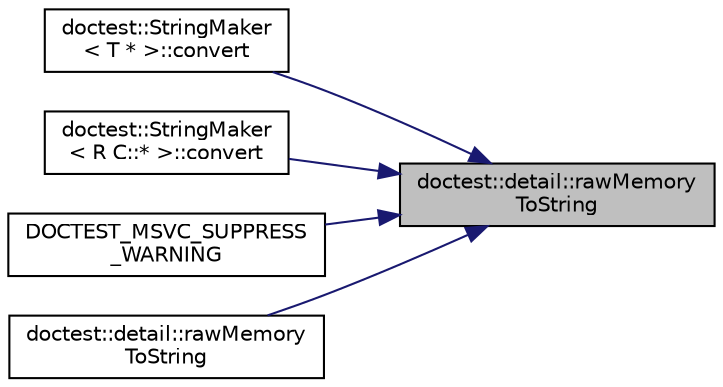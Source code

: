 digraph "doctest::detail::rawMemoryToString"
{
 // LATEX_PDF_SIZE
  edge [fontname="Helvetica",fontsize="10",labelfontname="Helvetica",labelfontsize="10"];
  node [fontname="Helvetica",fontsize="10",shape=record];
  rankdir="RL";
  Node1 [label="doctest::detail::rawMemory\lToString",height=0.2,width=0.4,color="black", fillcolor="grey75", style="filled", fontcolor="black",tooltip=" "];
  Node1 -> Node2 [dir="back",color="midnightblue",fontsize="10",style="solid"];
  Node2 [label="doctest::StringMaker\l\< T * \>::convert",height=0.2,width=0.4,color="black", fillcolor="white", style="filled",URL="$structdoctest_1_1_string_maker_3_01_t_01_5_01_4.html#a79dfd2e72f48a1d9941b924d6ac23104",tooltip=" "];
  Node1 -> Node3 [dir="back",color="midnightblue",fontsize="10",style="solid"];
  Node3 [label="doctest::StringMaker\l\< R C::* \>::convert",height=0.2,width=0.4,color="black", fillcolor="white", style="filled",URL="$structdoctest_1_1_string_maker_3_01_r_01_c_1_1_5_01_4.html#a06144903aacd73ed31c2fb043be8abb0",tooltip=" "];
  Node1 -> Node4 [dir="back",color="midnightblue",fontsize="10",style="solid"];
  Node4 [label="DOCTEST_MSVC_SUPPRESS\l_WARNING",height=0.2,width=0.4,color="black", fillcolor="white", style="filled",URL="$doctest__fwd_8h.html#a03d36bae0d7ed8dcce87834d61051290",tooltip=" "];
  Node1 -> Node5 [dir="back",color="midnightblue",fontsize="10",style="solid"];
  Node5 [label="doctest::detail::rawMemory\lToString",height=0.2,width=0.4,color="black", fillcolor="white", style="filled",URL="$namespacedoctest_1_1detail.html#a28da75fd01ab3d943436aa69876b7151",tooltip=" "];
}
